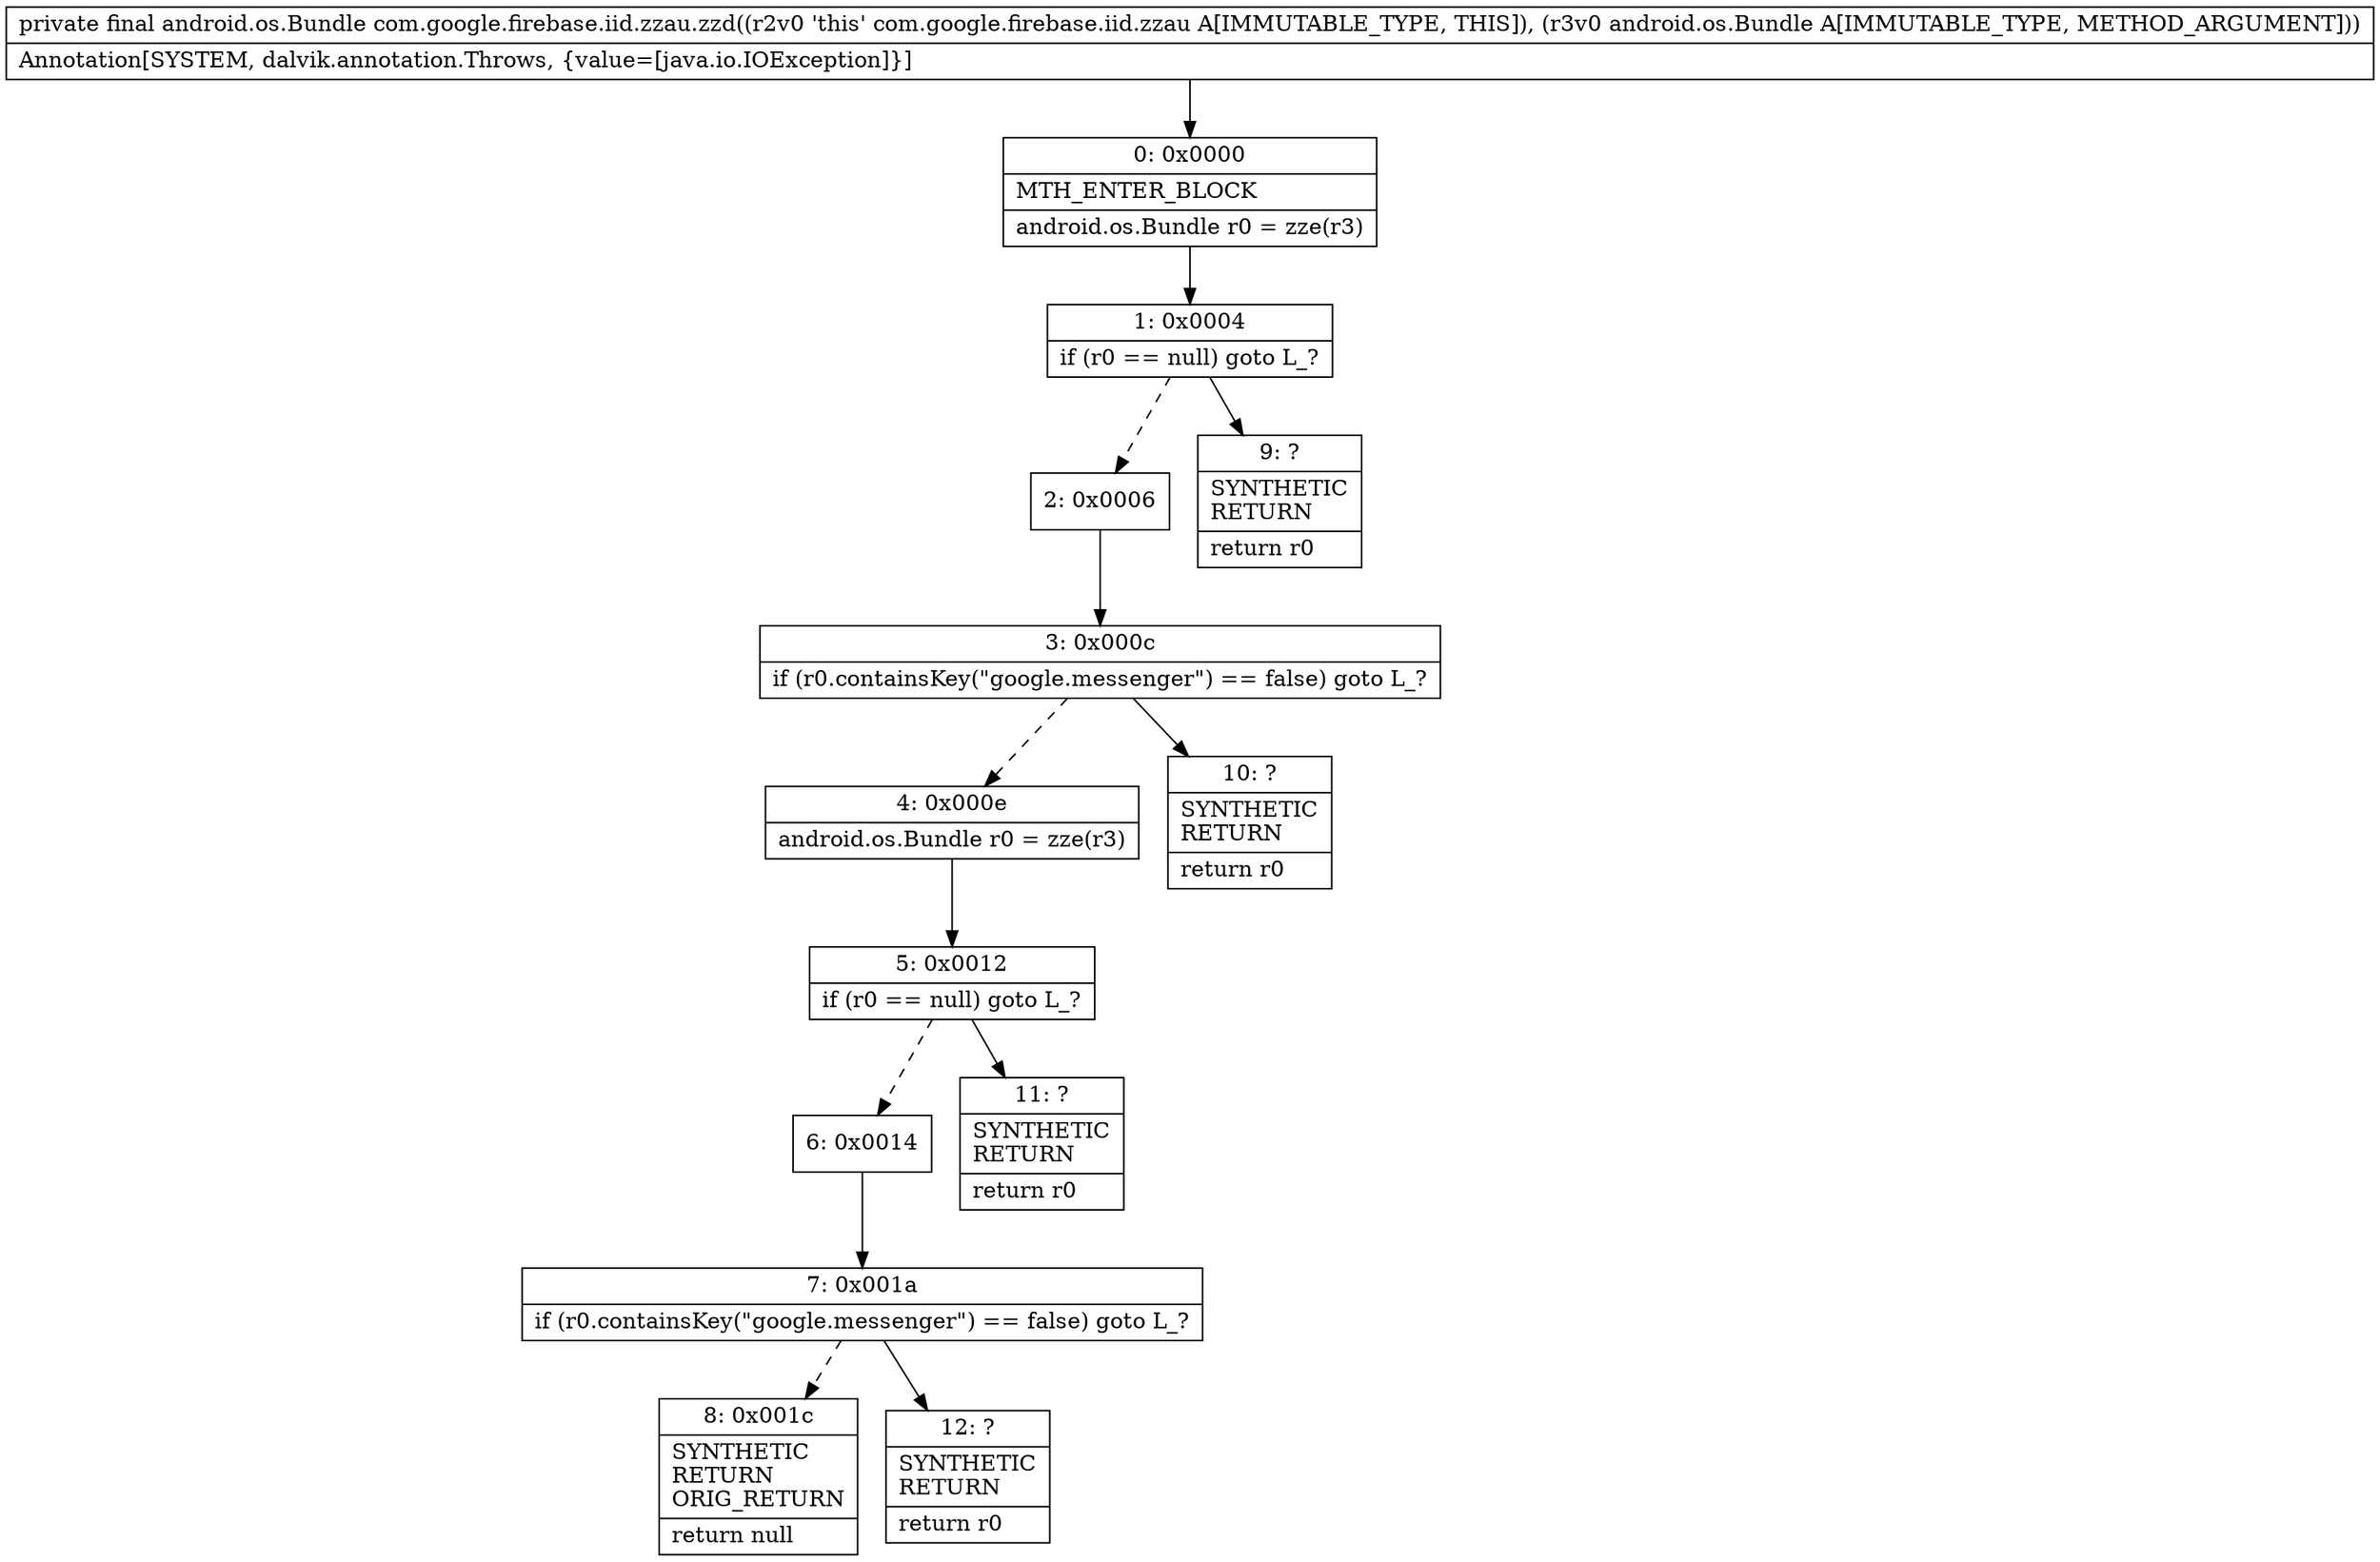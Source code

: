 digraph "CFG forcom.google.firebase.iid.zzau.zzd(Landroid\/os\/Bundle;)Landroid\/os\/Bundle;" {
Node_0 [shape=record,label="{0\:\ 0x0000|MTH_ENTER_BLOCK\l|android.os.Bundle r0 = zze(r3)\l}"];
Node_1 [shape=record,label="{1\:\ 0x0004|if (r0 == null) goto L_?\l}"];
Node_2 [shape=record,label="{2\:\ 0x0006}"];
Node_3 [shape=record,label="{3\:\ 0x000c|if (r0.containsKey(\"google.messenger\") == false) goto L_?\l}"];
Node_4 [shape=record,label="{4\:\ 0x000e|android.os.Bundle r0 = zze(r3)\l}"];
Node_5 [shape=record,label="{5\:\ 0x0012|if (r0 == null) goto L_?\l}"];
Node_6 [shape=record,label="{6\:\ 0x0014}"];
Node_7 [shape=record,label="{7\:\ 0x001a|if (r0.containsKey(\"google.messenger\") == false) goto L_?\l}"];
Node_8 [shape=record,label="{8\:\ 0x001c|SYNTHETIC\lRETURN\lORIG_RETURN\l|return null\l}"];
Node_9 [shape=record,label="{9\:\ ?|SYNTHETIC\lRETURN\l|return r0\l}"];
Node_10 [shape=record,label="{10\:\ ?|SYNTHETIC\lRETURN\l|return r0\l}"];
Node_11 [shape=record,label="{11\:\ ?|SYNTHETIC\lRETURN\l|return r0\l}"];
Node_12 [shape=record,label="{12\:\ ?|SYNTHETIC\lRETURN\l|return r0\l}"];
MethodNode[shape=record,label="{private final android.os.Bundle com.google.firebase.iid.zzau.zzd((r2v0 'this' com.google.firebase.iid.zzau A[IMMUTABLE_TYPE, THIS]), (r3v0 android.os.Bundle A[IMMUTABLE_TYPE, METHOD_ARGUMENT]))  | Annotation[SYSTEM, dalvik.annotation.Throws, \{value=[java.io.IOException]\}]\l}"];
MethodNode -> Node_0;
Node_0 -> Node_1;
Node_1 -> Node_2[style=dashed];
Node_1 -> Node_9;
Node_2 -> Node_3;
Node_3 -> Node_4[style=dashed];
Node_3 -> Node_10;
Node_4 -> Node_5;
Node_5 -> Node_6[style=dashed];
Node_5 -> Node_11;
Node_6 -> Node_7;
Node_7 -> Node_8[style=dashed];
Node_7 -> Node_12;
}

